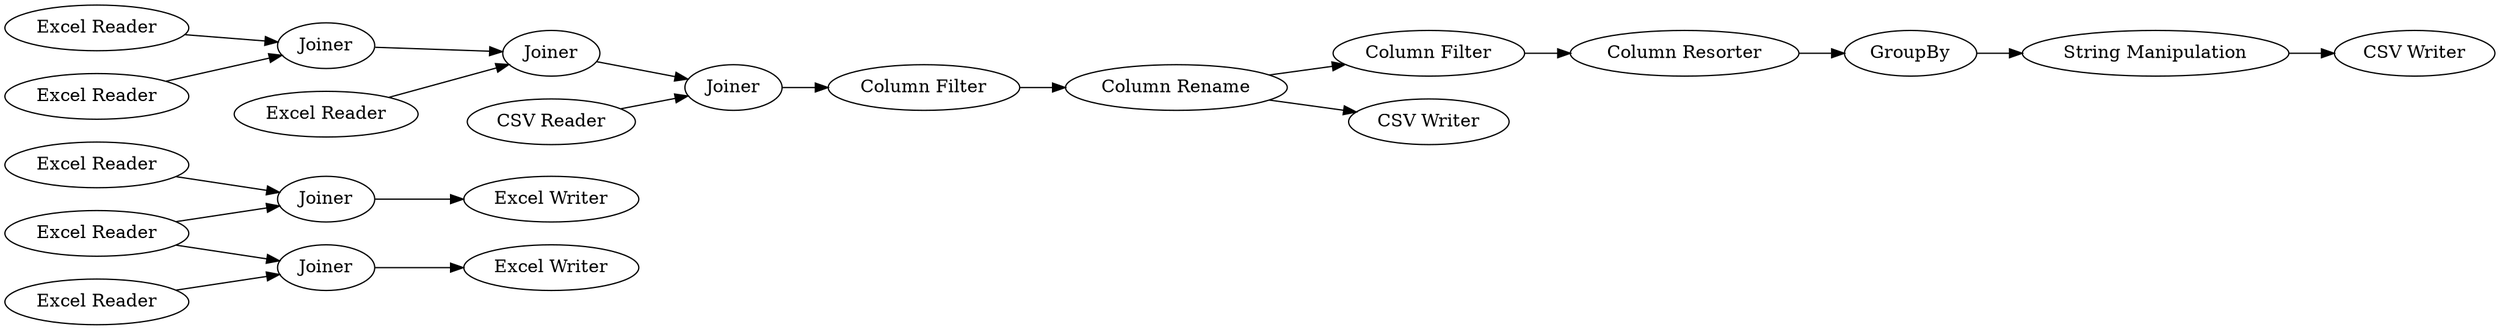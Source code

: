 digraph {
	1 [label="Excel Reader"]
	2 [label="Excel Reader"]
	3 [label="Excel Reader"]
	4 [label=Joiner]
	5 [label=Joiner]
	6 [label="Excel Writer"]
	7 [label="Excel Writer"]
	8 [label="Excel Reader"]
	9 [label=Joiner]
	10 [label="Excel Reader"]
	11 [label="Excel Reader"]
	12 [label=Joiner]
	19 [label="CSV Reader"]
	20 [label=Joiner]
	21 [label="Column Filter"]
	22 [label="Column Rename"]
	23 [label="Column Filter"]
	24 [label="Column Resorter"]
	25 [label="CSV Writer"]
	26 [label=GroupBy]
	27 [label="CSV Writer"]
	28 [label="String Manipulation"]
	1 -> 4
	2 -> 4
	2 -> 5
	3 -> 5
	4 -> 6
	5 -> 7
	8 -> 9
	9 -> 12
	10 -> 9
	11 -> 12
	12 -> 20
	19 -> 20
	20 -> 21
	21 -> 22
	22 -> 23
	22 -> 25
	23 -> 24
	24 -> 26
	26 -> 28
	28 -> 27
	rankdir=LR
}

